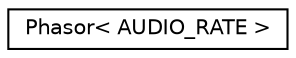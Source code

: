 digraph "Graphical Class Hierarchy"
{
  edge [fontname="Helvetica",fontsize="10",labelfontname="Helvetica",labelfontsize="10"];
  node [fontname="Helvetica",fontsize="10",shape=record];
  rankdir="LR";
  Node1 [label="Phasor\< AUDIO_RATE \>",height=0.2,width=0.4,color="black", fillcolor="white", style="filled",URL="$class_phasor.html"];
}
